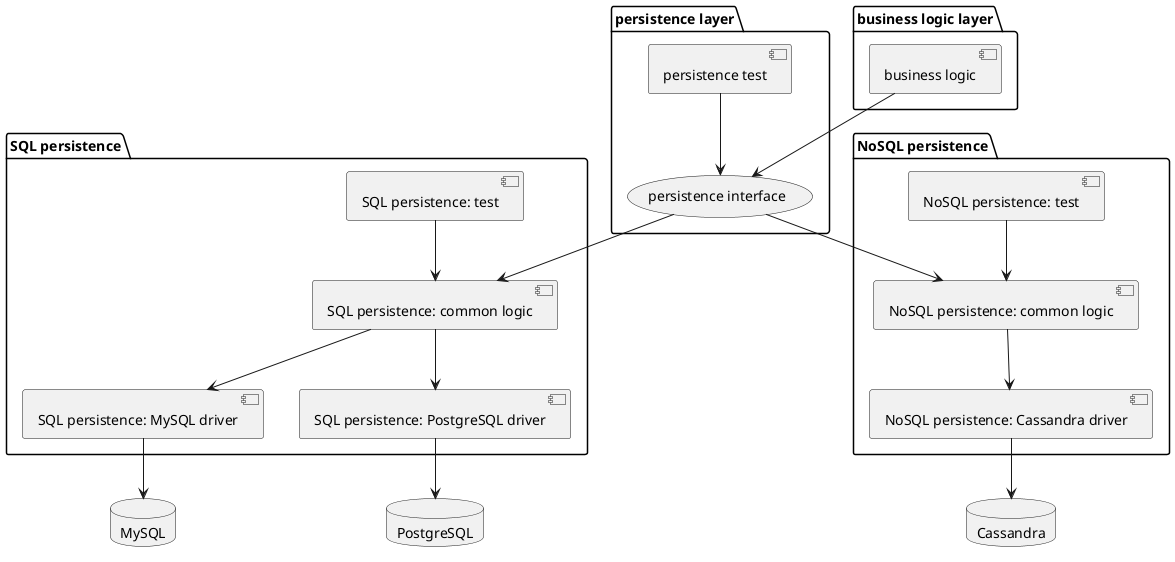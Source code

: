 @startuml

package "business logic layer" {
    [business logic]
}

package "persistence layer" {
    (persistence interface)
    [persistence test]
}

package "SQL persistence" {
    [SQL persistence: common logic]
    [SQL persistence: MySQL driver]
    [SQL persistence: PostgreSQL driver]
    [SQL persistence: test]
}

package "NoSQL persistence" {
    [NoSQL persistence: common logic]
    [NoSQL persistence: Cassandra driver]
    [NoSQL persistence: test]
}

database MySQL
database PostgreSQL
database Cassandra

[business logic] --> (persistence interface)
[persistence test] --> (persistence interface)

(persistence interface) --> [SQL persistence: common logic]
(persistence interface) --> [NoSQL persistence: common logic]

[SQL persistence: test] --> [SQL persistence: common logic]
[SQL persistence: common logic] --> [SQL persistence: MySQL driver]
[SQL persistence: common logic] --> [SQL persistence: PostgreSQL driver]

[NoSQL persistence: test] --> [NoSQL persistence: common logic]
[NoSQL persistence: common logic] --> [NoSQL persistence: Cassandra driver]

[SQL persistence: MySQL driver] --> MySQL
[SQL persistence: PostgreSQL driver] --> PostgreSQL
[NoSQL persistence: Cassandra driver] --> Cassandra

@enduml
